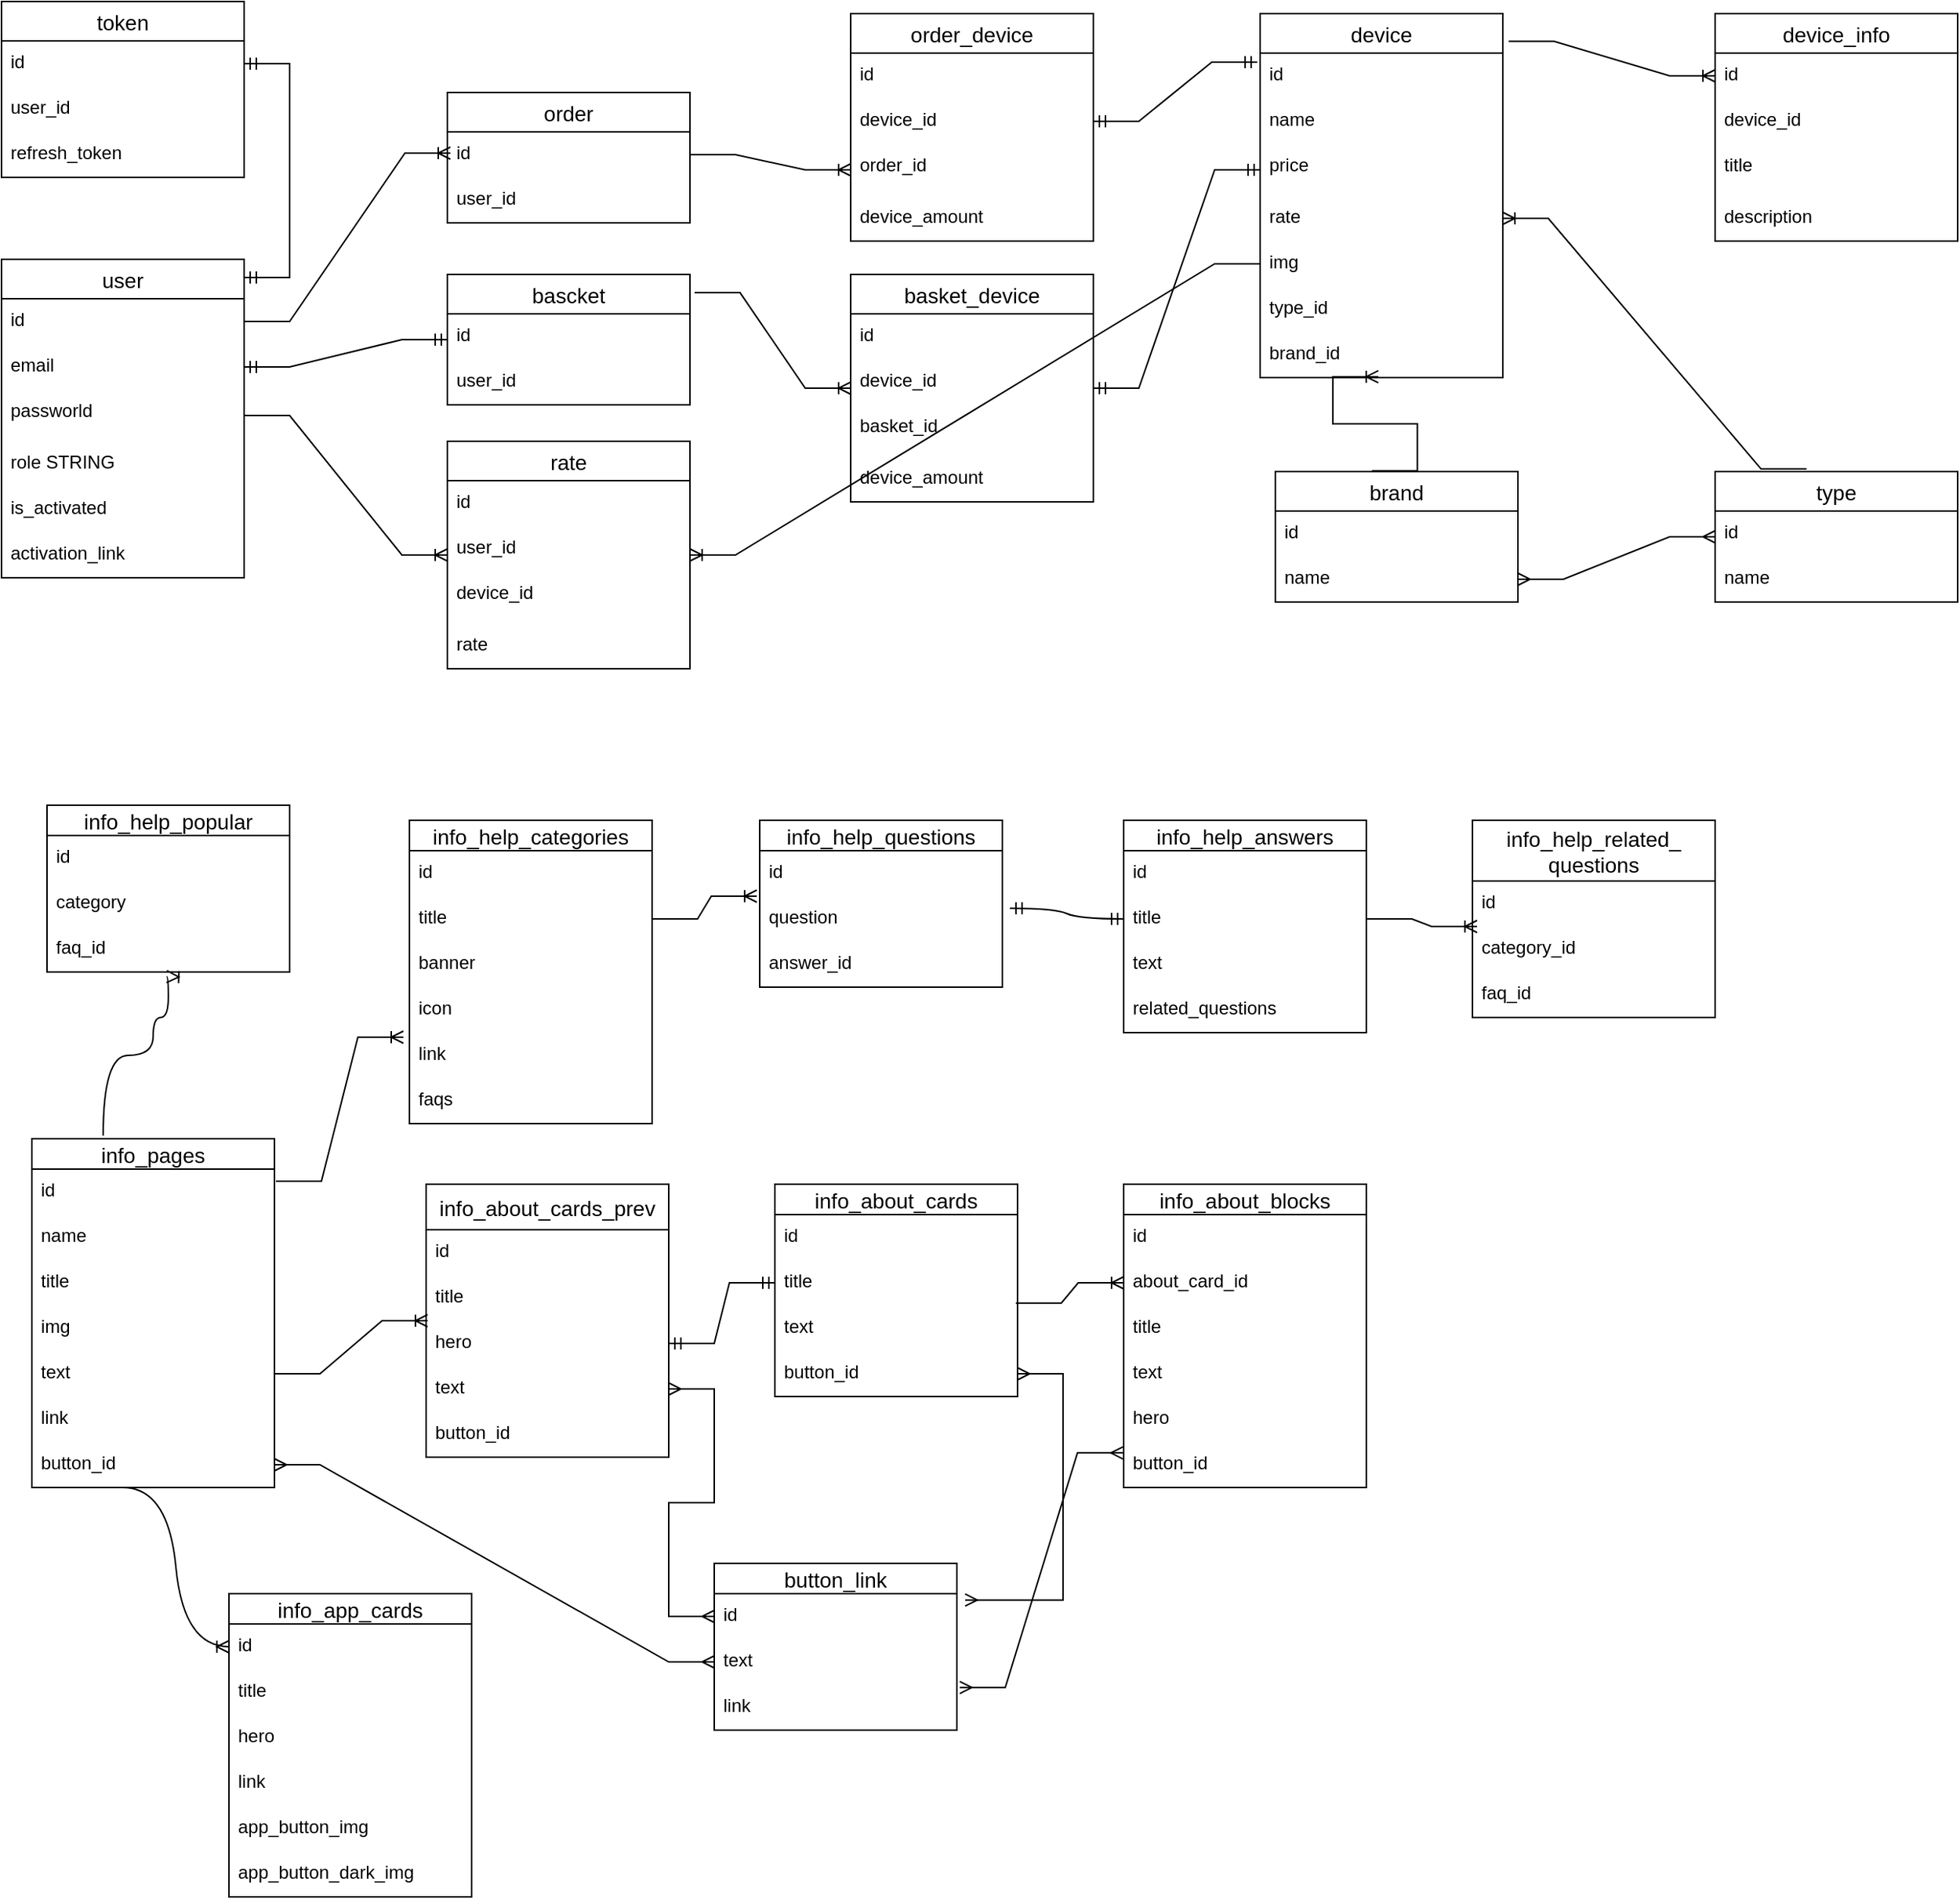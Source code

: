 <mxfile version="20.2.6" type="device"><diagram id="hZeRhW0D8goVzrU_EnbR" name="Page-1"><mxGraphModel dx="1304" dy="544" grid="1" gridSize="10" guides="1" tooltips="1" connect="1" arrows="1" fold="1" page="1" pageScale="1" pageWidth="827" pageHeight="1169" math="0" shadow="0"><root><mxCell id="0"/><mxCell id="1" parent="0"/><mxCell id="SUFD0tpNF5tw418baIag-1" value="user" style="swimlane;fontStyle=0;childLayout=stackLayout;horizontal=1;startSize=26;horizontalStack=0;resizeParent=1;resizeParentMax=0;resizeLast=0;collapsible=1;marginBottom=0;align=center;fontSize=14;" parent="1" vertex="1"><mxGeometry x="40" y="190" width="160" height="210" as="geometry"/></mxCell><mxCell id="SUFD0tpNF5tw418baIag-2" value="id" style="text;strokeColor=none;fillColor=none;spacingLeft=4;spacingRight=4;overflow=hidden;rotatable=0;points=[[0,0.5],[1,0.5]];portConstraint=eastwest;fontSize=12;" parent="SUFD0tpNF5tw418baIag-1" vertex="1"><mxGeometry y="26" width="160" height="30" as="geometry"/></mxCell><mxCell id="SUFD0tpNF5tw418baIag-3" value="email" style="text;strokeColor=none;fillColor=none;spacingLeft=4;spacingRight=4;overflow=hidden;rotatable=0;points=[[0,0.5],[1,0.5]];portConstraint=eastwest;fontSize=12;" parent="SUFD0tpNF5tw418baIag-1" vertex="1"><mxGeometry y="56" width="160" height="30" as="geometry"/></mxCell><mxCell id="SUFD0tpNF5tw418baIag-5" value="passworld" style="text;strokeColor=none;fillColor=none;spacingLeft=4;spacingRight=4;overflow=hidden;rotatable=0;points=[[0,0.5],[1,0.5]];portConstraint=eastwest;fontSize=12;" parent="SUFD0tpNF5tw418baIag-1" vertex="1"><mxGeometry y="86" width="160" height="34" as="geometry"/></mxCell><mxCell id="SUFD0tpNF5tw418baIag-4" value="role STRING" style="text;strokeColor=none;fillColor=none;spacingLeft=4;spacingRight=4;overflow=hidden;rotatable=0;points=[[0,0.5],[1,0.5]];portConstraint=eastwest;fontSize=12;" parent="SUFD0tpNF5tw418baIag-1" vertex="1"><mxGeometry y="120" width="160" height="30" as="geometry"/></mxCell><mxCell id="RuoxXZoAFx81i13F3scx-2" value="is_activated" style="text;strokeColor=none;fillColor=none;spacingLeft=4;spacingRight=4;overflow=hidden;rotatable=0;points=[[0,0.5],[1,0.5]];portConstraint=eastwest;fontSize=12;" parent="SUFD0tpNF5tw418baIag-1" vertex="1"><mxGeometry y="150" width="160" height="30" as="geometry"/></mxCell><mxCell id="RuoxXZoAFx81i13F3scx-3" value="activation_link" style="text;strokeColor=none;fillColor=none;spacingLeft=4;spacingRight=4;overflow=hidden;rotatable=0;points=[[0,0.5],[1,0.5]];portConstraint=eastwest;fontSize=12;" parent="SUFD0tpNF5tw418baIag-1" vertex="1"><mxGeometry y="180" width="160" height="30" as="geometry"/></mxCell><mxCell id="SUFD0tpNF5tw418baIag-6" value="bascket" style="swimlane;fontStyle=0;childLayout=stackLayout;horizontal=1;startSize=26;horizontalStack=0;resizeParent=1;resizeParentMax=0;resizeLast=0;collapsible=1;marginBottom=0;align=center;fontSize=14;" parent="1" vertex="1"><mxGeometry x="334" y="200" width="160" height="86" as="geometry"/></mxCell><mxCell id="SUFD0tpNF5tw418baIag-7" value="id" style="text;strokeColor=none;fillColor=none;spacingLeft=4;spacingRight=4;overflow=hidden;rotatable=0;points=[[0,0.5],[1,0.5]];portConstraint=eastwest;fontSize=12;" parent="SUFD0tpNF5tw418baIag-6" vertex="1"><mxGeometry y="26" width="160" height="30" as="geometry"/></mxCell><mxCell id="SUFD0tpNF5tw418baIag-8" value="user_id" style="text;strokeColor=none;fillColor=none;spacingLeft=4;spacingRight=4;overflow=hidden;rotatable=0;points=[[0,0.5],[1,0.5]];portConstraint=eastwest;fontSize=12;" parent="SUFD0tpNF5tw418baIag-6" vertex="1"><mxGeometry y="56" width="160" height="30" as="geometry"/></mxCell><mxCell id="SUFD0tpNF5tw418baIag-11" value="" style="edgeStyle=entityRelationEdgeStyle;fontSize=12;html=1;endArrow=ERmandOne;startArrow=ERmandOne;rounded=0;exitX=1;exitY=0.5;exitDx=0;exitDy=0;" parent="1" source="SUFD0tpNF5tw418baIag-3" target="SUFD0tpNF5tw418baIag-6" edge="1"><mxGeometry width="100" height="100" relative="1" as="geometry"><mxPoint x="314" y="370" as="sourcePoint"/><mxPoint x="414" y="270" as="targetPoint"/></mxGeometry></mxCell><mxCell id="SUFD0tpNF5tw418baIag-14" value="device" style="swimlane;fontStyle=0;childLayout=stackLayout;horizontal=1;startSize=26;horizontalStack=0;resizeParent=1;resizeParentMax=0;resizeLast=0;collapsible=1;marginBottom=0;align=center;fontSize=14;" parent="1" vertex="1"><mxGeometry x="870" y="28" width="160" height="240" as="geometry"/></mxCell><mxCell id="SUFD0tpNF5tw418baIag-15" value="id" style="text;strokeColor=none;fillColor=none;spacingLeft=4;spacingRight=4;overflow=hidden;rotatable=0;points=[[0,0.5],[1,0.5]];portConstraint=eastwest;fontSize=12;" parent="SUFD0tpNF5tw418baIag-14" vertex="1"><mxGeometry y="26" width="160" height="30" as="geometry"/></mxCell><mxCell id="SUFD0tpNF5tw418baIag-16" value="name" style="text;strokeColor=none;fillColor=none;spacingLeft=4;spacingRight=4;overflow=hidden;rotatable=0;points=[[0,0.5],[1,0.5]];portConstraint=eastwest;fontSize=12;" parent="SUFD0tpNF5tw418baIag-14" vertex="1"><mxGeometry y="56" width="160" height="30" as="geometry"/></mxCell><mxCell id="SUFD0tpNF5tw418baIag-17" value="price" style="text;strokeColor=none;fillColor=none;spacingLeft=4;spacingRight=4;overflow=hidden;rotatable=0;points=[[0,0.5],[1,0.5]];portConstraint=eastwest;fontSize=12;" parent="SUFD0tpNF5tw418baIag-14" vertex="1"><mxGeometry y="86" width="160" height="34" as="geometry"/></mxCell><mxCell id="SUFD0tpNF5tw418baIag-21" value="rate" style="text;strokeColor=none;fillColor=none;spacingLeft=4;spacingRight=4;overflow=hidden;rotatable=0;points=[[0,0.5],[1,0.5]];portConstraint=eastwest;fontSize=12;" parent="SUFD0tpNF5tw418baIag-14" vertex="1"><mxGeometry y="120" width="160" height="30" as="geometry"/></mxCell><mxCell id="SUFD0tpNF5tw418baIag-23" value="img" style="text;strokeColor=none;fillColor=none;spacingLeft=4;spacingRight=4;overflow=hidden;rotatable=0;points=[[0,0.5],[1,0.5]];portConstraint=eastwest;fontSize=12;" parent="SUFD0tpNF5tw418baIag-14" vertex="1"><mxGeometry y="150" width="160" height="30" as="geometry"/></mxCell><mxCell id="SUFD0tpNF5tw418baIag-24" value="type_id" style="text;strokeColor=none;fillColor=none;spacingLeft=4;spacingRight=4;overflow=hidden;rotatable=0;points=[[0,0.5],[1,0.5]];portConstraint=eastwest;fontSize=12;" parent="SUFD0tpNF5tw418baIag-14" vertex="1"><mxGeometry y="180" width="160" height="30" as="geometry"/></mxCell><mxCell id="SUFD0tpNF5tw418baIag-22" value="brand_id" style="text;strokeColor=none;fillColor=none;spacingLeft=4;spacingRight=4;overflow=hidden;rotatable=0;points=[[0,0.5],[1,0.5]];portConstraint=eastwest;fontSize=12;" parent="SUFD0tpNF5tw418baIag-14" vertex="1"><mxGeometry y="210" width="160" height="30" as="geometry"/></mxCell><mxCell id="SUFD0tpNF5tw418baIag-25" value="type" style="swimlane;fontStyle=0;childLayout=stackLayout;horizontal=1;startSize=26;horizontalStack=0;resizeParent=1;resizeParentMax=0;resizeLast=0;collapsible=1;marginBottom=0;align=center;fontSize=14;" parent="1" vertex="1"><mxGeometry x="1170" y="330" width="160" height="86" as="geometry"/></mxCell><mxCell id="SUFD0tpNF5tw418baIag-26" value="id" style="text;strokeColor=none;fillColor=none;spacingLeft=4;spacingRight=4;overflow=hidden;rotatable=0;points=[[0,0.5],[1,0.5]];portConstraint=eastwest;fontSize=12;" parent="SUFD0tpNF5tw418baIag-25" vertex="1"><mxGeometry y="26" width="160" height="30" as="geometry"/></mxCell><mxCell id="SUFD0tpNF5tw418baIag-27" value="name" style="text;strokeColor=none;fillColor=none;spacingLeft=4;spacingRight=4;overflow=hidden;rotatable=0;points=[[0,0.5],[1,0.5]];portConstraint=eastwest;fontSize=12;" parent="SUFD0tpNF5tw418baIag-25" vertex="1"><mxGeometry y="56" width="160" height="30" as="geometry"/></mxCell><mxCell id="SUFD0tpNF5tw418baIag-30" value="brand" style="swimlane;fontStyle=0;childLayout=stackLayout;horizontal=1;startSize=26;horizontalStack=0;resizeParent=1;resizeParentMax=0;resizeLast=0;collapsible=1;marginBottom=0;align=center;fontSize=14;" parent="1" vertex="1"><mxGeometry x="880" y="330" width="160" height="86" as="geometry"/></mxCell><mxCell id="SUFD0tpNF5tw418baIag-31" value="id" style="text;strokeColor=none;fillColor=none;spacingLeft=4;spacingRight=4;overflow=hidden;rotatable=0;points=[[0,0.5],[1,0.5]];portConstraint=eastwest;fontSize=12;" parent="SUFD0tpNF5tw418baIag-30" vertex="1"><mxGeometry y="26" width="160" height="30" as="geometry"/></mxCell><mxCell id="SUFD0tpNF5tw418baIag-32" value="name" style="text;strokeColor=none;fillColor=none;spacingLeft=4;spacingRight=4;overflow=hidden;rotatable=0;points=[[0,0.5],[1,0.5]];portConstraint=eastwest;fontSize=12;" parent="SUFD0tpNF5tw418baIag-30" vertex="1"><mxGeometry y="56" width="160" height="30" as="geometry"/></mxCell><mxCell id="SUFD0tpNF5tw418baIag-35" value="" style="edgeStyle=entityRelationEdgeStyle;fontSize=12;html=1;endArrow=ERoneToMany;rounded=0;exitX=0.377;exitY=-0.02;exitDx=0;exitDy=0;exitPerimeter=0;entryX=1;entryY=0.5;entryDx=0;entryDy=0;" parent="1" source="SUFD0tpNF5tw418baIag-25" target="SUFD0tpNF5tw418baIag-21" edge="1"><mxGeometry width="100" height="100" relative="1" as="geometry"><mxPoint x="210" y="460" as="sourcePoint"/><mxPoint x="1130" y="410" as="targetPoint"/></mxGeometry></mxCell><mxCell id="SUFD0tpNF5tw418baIag-36" value="" style="edgeStyle=entityRelationEdgeStyle;fontSize=12;html=1;endArrow=ERoneToMany;rounded=0;entryX=0.487;entryY=0.983;entryDx=0;entryDy=0;entryPerimeter=0;exitX=0.398;exitY=-0.006;exitDx=0;exitDy=0;exitPerimeter=0;" parent="1" source="SUFD0tpNF5tw418baIag-30" target="SUFD0tpNF5tw418baIag-22" edge="1"><mxGeometry width="100" height="100" relative="1" as="geometry"><mxPoint x="810" y="510" as="sourcePoint"/><mxPoint x="760" y="580" as="targetPoint"/></mxGeometry></mxCell><mxCell id="SUFD0tpNF5tw418baIag-37" value="" style="edgeStyle=entityRelationEdgeStyle;fontSize=12;html=1;endArrow=ERmany;startArrow=ERmany;rounded=0;exitX=1;exitY=0.5;exitDx=0;exitDy=0;" parent="1" source="SUFD0tpNF5tw418baIag-32" target="SUFD0tpNF5tw418baIag-25" edge="1"><mxGeometry width="100" height="100" relative="1" as="geometry"><mxPoint x="400" y="580" as="sourcePoint"/><mxPoint x="450" y="530" as="targetPoint"/></mxGeometry></mxCell><mxCell id="SUFD0tpNF5tw418baIag-38" value="device_info" style="swimlane;fontStyle=0;childLayout=stackLayout;horizontal=1;startSize=26;horizontalStack=0;resizeParent=1;resizeParentMax=0;resizeLast=0;collapsible=1;marginBottom=0;align=center;fontSize=14;" parent="1" vertex="1"><mxGeometry x="1170" y="28" width="160" height="150" as="geometry"/></mxCell><mxCell id="SUFD0tpNF5tw418baIag-39" value="id" style="text;strokeColor=none;fillColor=none;spacingLeft=4;spacingRight=4;overflow=hidden;rotatable=0;points=[[0,0.5],[1,0.5]];portConstraint=eastwest;fontSize=12;" parent="SUFD0tpNF5tw418baIag-38" vertex="1"><mxGeometry y="26" width="160" height="30" as="geometry"/></mxCell><mxCell id="SUFD0tpNF5tw418baIag-40" value="device_id" style="text;strokeColor=none;fillColor=none;spacingLeft=4;spacingRight=4;overflow=hidden;rotatable=0;points=[[0,0.5],[1,0.5]];portConstraint=eastwest;fontSize=12;" parent="SUFD0tpNF5tw418baIag-38" vertex="1"><mxGeometry y="56" width="160" height="30" as="geometry"/></mxCell><mxCell id="SUFD0tpNF5tw418baIag-41" value="title" style="text;strokeColor=none;fillColor=none;spacingLeft=4;spacingRight=4;overflow=hidden;rotatable=0;points=[[0,0.5],[1,0.5]];portConstraint=eastwest;fontSize=12;" parent="SUFD0tpNF5tw418baIag-38" vertex="1"><mxGeometry y="86" width="160" height="34" as="geometry"/></mxCell><mxCell id="SUFD0tpNF5tw418baIag-42" value="description" style="text;strokeColor=none;fillColor=none;spacingLeft=4;spacingRight=4;overflow=hidden;rotatable=0;points=[[0,0.5],[1,0.5]];portConstraint=eastwest;fontSize=12;" parent="SUFD0tpNF5tw418baIag-38" vertex="1"><mxGeometry y="120" width="160" height="30" as="geometry"/></mxCell><mxCell id="SUFD0tpNF5tw418baIag-43" value="" style="edgeStyle=entityRelationEdgeStyle;fontSize=12;html=1;endArrow=ERoneToMany;rounded=0;exitX=1.024;exitY=0.076;exitDx=0;exitDy=0;exitPerimeter=0;" parent="1" source="SUFD0tpNF5tw418baIag-14" target="SUFD0tpNF5tw418baIag-39" edge="1"><mxGeometry width="100" height="100" relative="1" as="geometry"><mxPoint x="360" y="690" as="sourcePoint"/><mxPoint x="1060" y="220" as="targetPoint"/></mxGeometry></mxCell><mxCell id="SUFD0tpNF5tw418baIag-44" value="basket_device" style="swimlane;fontStyle=0;childLayout=stackLayout;horizontal=1;startSize=26;horizontalStack=0;resizeParent=1;resizeParentMax=0;resizeLast=0;collapsible=1;marginBottom=0;align=center;fontSize=14;" parent="1" vertex="1"><mxGeometry x="600" y="200" width="160" height="150" as="geometry"/></mxCell><mxCell id="SUFD0tpNF5tw418baIag-45" value="id" style="text;strokeColor=none;fillColor=none;spacingLeft=4;spacingRight=4;overflow=hidden;rotatable=0;points=[[0,0.5],[1,0.5]];portConstraint=eastwest;fontSize=12;" parent="SUFD0tpNF5tw418baIag-44" vertex="1"><mxGeometry y="26" width="160" height="30" as="geometry"/></mxCell><mxCell id="SUFD0tpNF5tw418baIag-46" value="device_id" style="text;strokeColor=none;fillColor=none;spacingLeft=4;spacingRight=4;overflow=hidden;rotatable=0;points=[[0,0.5],[1,0.5]];portConstraint=eastwest;fontSize=12;" parent="SUFD0tpNF5tw418baIag-44" vertex="1"><mxGeometry y="56" width="160" height="30" as="geometry"/></mxCell><mxCell id="SUFD0tpNF5tw418baIag-48" value="basket_id" style="text;strokeColor=none;fillColor=none;spacingLeft=4;spacingRight=4;overflow=hidden;rotatable=0;points=[[0,0.5],[1,0.5]];portConstraint=eastwest;fontSize=12;" parent="SUFD0tpNF5tw418baIag-44" vertex="1"><mxGeometry y="86" width="160" height="34" as="geometry"/></mxCell><mxCell id="YWA_Ww9ENnkFtok94tXo-1" value="device_amount" style="text;strokeColor=none;fillColor=none;spacingLeft=4;spacingRight=4;overflow=hidden;rotatable=0;points=[[0,0.5],[1,0.5]];portConstraint=eastwest;fontSize=12;" parent="SUFD0tpNF5tw418baIag-44" vertex="1"><mxGeometry y="120" width="160" height="30" as="geometry"/></mxCell><mxCell id="SUFD0tpNF5tw418baIag-49" value="" style="edgeStyle=entityRelationEdgeStyle;fontSize=12;html=1;endArrow=ERoneToMany;rounded=0;exitX=1.019;exitY=0.14;exitDx=0;exitDy=0;exitPerimeter=0;" parent="1" source="SUFD0tpNF5tw418baIag-6" target="SUFD0tpNF5tw418baIag-44" edge="1"><mxGeometry width="100" height="100" relative="1" as="geometry"><mxPoint x="360" y="390" as="sourcePoint"/><mxPoint x="460" y="290" as="targetPoint"/></mxGeometry></mxCell><mxCell id="SUFD0tpNF5tw418baIag-50" value="" style="edgeStyle=entityRelationEdgeStyle;fontSize=12;html=1;endArrow=ERmandOne;startArrow=ERmandOne;rounded=0;exitX=0;exitY=0.5;exitDx=0;exitDy=0;" parent="1" source="SUFD0tpNF5tw418baIag-17" target="SUFD0tpNF5tw418baIag-44" edge="1"><mxGeometry width="100" height="100" relative="1" as="geometry"><mxPoint x="380" y="390" as="sourcePoint"/><mxPoint x="480" y="290" as="targetPoint"/></mxGeometry></mxCell><mxCell id="SUFD0tpNF5tw418baIag-52" value="rate" style="swimlane;fontStyle=0;childLayout=stackLayout;horizontal=1;startSize=26;horizontalStack=0;resizeParent=1;resizeParentMax=0;resizeLast=0;collapsible=1;marginBottom=0;align=center;fontSize=14;" parent="1" vertex="1"><mxGeometry x="334" y="310" width="160" height="150" as="geometry"/></mxCell><mxCell id="SUFD0tpNF5tw418baIag-53" value="id" style="text;strokeColor=none;fillColor=none;spacingLeft=4;spacingRight=4;overflow=hidden;rotatable=0;points=[[0,0.5],[1,0.5]];portConstraint=eastwest;fontSize=12;" parent="SUFD0tpNF5tw418baIag-52" vertex="1"><mxGeometry y="26" width="160" height="30" as="geometry"/></mxCell><mxCell id="SUFD0tpNF5tw418baIag-54" value="user_id" style="text;strokeColor=none;fillColor=none;spacingLeft=4;spacingRight=4;overflow=hidden;rotatable=0;points=[[0,0.5],[1,0.5]];portConstraint=eastwest;fontSize=12;" parent="SUFD0tpNF5tw418baIag-52" vertex="1"><mxGeometry y="56" width="160" height="30" as="geometry"/></mxCell><mxCell id="SUFD0tpNF5tw418baIag-55" value="device_id" style="text;strokeColor=none;fillColor=none;spacingLeft=4;spacingRight=4;overflow=hidden;rotatable=0;points=[[0,0.5],[1,0.5]];portConstraint=eastwest;fontSize=12;" parent="SUFD0tpNF5tw418baIag-52" vertex="1"><mxGeometry y="86" width="160" height="34" as="geometry"/></mxCell><mxCell id="SUFD0tpNF5tw418baIag-56" value="rate" style="text;strokeColor=none;fillColor=none;spacingLeft=4;spacingRight=4;overflow=hidden;rotatable=0;points=[[0,0.5],[1,0.5]];portConstraint=eastwest;fontSize=12;" parent="SUFD0tpNF5tw418baIag-52" vertex="1"><mxGeometry y="120" width="160" height="30" as="geometry"/></mxCell><mxCell id="SUFD0tpNF5tw418baIag-57" value="" style="edgeStyle=entityRelationEdgeStyle;fontSize=12;html=1;endArrow=ERoneToMany;rounded=0;" parent="1" source="SUFD0tpNF5tw418baIag-5" target="SUFD0tpNF5tw418baIag-52" edge="1"><mxGeometry width="100" height="100" relative="1" as="geometry"><mxPoint x="330" y="460" as="sourcePoint"/><mxPoint x="490" y="420" as="targetPoint"/></mxGeometry></mxCell><mxCell id="SUFD0tpNF5tw418baIag-58" value="" style="edgeStyle=entityRelationEdgeStyle;fontSize=12;html=1;endArrow=ERoneToMany;rounded=0;exitX=0;exitY=0.5;exitDx=0;exitDy=0;" parent="1" source="SUFD0tpNF5tw418baIag-23" target="SUFD0tpNF5tw418baIag-52" edge="1"><mxGeometry width="100" height="100" relative="1" as="geometry"><mxPoint x="510" y="310" as="sourcePoint"/><mxPoint x="430" y="360" as="targetPoint"/></mxGeometry></mxCell><mxCell id="IkXxFlftjOC6oyxYw-Yh-1" value="order" style="swimlane;fontStyle=0;childLayout=stackLayout;horizontal=1;startSize=26;horizontalStack=0;resizeParent=1;resizeParentMax=0;resizeLast=0;collapsible=1;marginBottom=0;align=center;fontSize=14;" parent="1" vertex="1"><mxGeometry x="334" y="80" width="160" height="86" as="geometry"/></mxCell><mxCell id="IkXxFlftjOC6oyxYw-Yh-2" value="id" style="text;strokeColor=none;fillColor=none;spacingLeft=4;spacingRight=4;overflow=hidden;rotatable=0;points=[[0,0.5],[1,0.5]];portConstraint=eastwest;fontSize=12;" parent="IkXxFlftjOC6oyxYw-Yh-1" vertex="1"><mxGeometry y="26" width="160" height="30" as="geometry"/></mxCell><mxCell id="IkXxFlftjOC6oyxYw-Yh-3" value="user_id" style="text;strokeColor=none;fillColor=none;spacingLeft=4;spacingRight=4;overflow=hidden;rotatable=0;points=[[0,0.5],[1,0.5]];portConstraint=eastwest;fontSize=12;" parent="IkXxFlftjOC6oyxYw-Yh-1" vertex="1"><mxGeometry y="56" width="160" height="30" as="geometry"/></mxCell><mxCell id="IkXxFlftjOC6oyxYw-Yh-4" value="order_device" style="swimlane;fontStyle=0;childLayout=stackLayout;horizontal=1;startSize=26;horizontalStack=0;resizeParent=1;resizeParentMax=0;resizeLast=0;collapsible=1;marginBottom=0;align=center;fontSize=14;" parent="1" vertex="1"><mxGeometry x="600" y="28" width="160" height="150" as="geometry"/></mxCell><mxCell id="IkXxFlftjOC6oyxYw-Yh-5" value="id" style="text;strokeColor=none;fillColor=none;spacingLeft=4;spacingRight=4;overflow=hidden;rotatable=0;points=[[0,0.5],[1,0.5]];portConstraint=eastwest;fontSize=12;" parent="IkXxFlftjOC6oyxYw-Yh-4" vertex="1"><mxGeometry y="26" width="160" height="30" as="geometry"/></mxCell><mxCell id="IkXxFlftjOC6oyxYw-Yh-6" value="device_id" style="text;strokeColor=none;fillColor=none;spacingLeft=4;spacingRight=4;overflow=hidden;rotatable=0;points=[[0,0.5],[1,0.5]];portConstraint=eastwest;fontSize=12;" parent="IkXxFlftjOC6oyxYw-Yh-4" vertex="1"><mxGeometry y="56" width="160" height="30" as="geometry"/></mxCell><mxCell id="IkXxFlftjOC6oyxYw-Yh-7" value="order_id" style="text;strokeColor=none;fillColor=none;spacingLeft=4;spacingRight=4;overflow=hidden;rotatable=0;points=[[0,0.5],[1,0.5]];portConstraint=eastwest;fontSize=12;" parent="IkXxFlftjOC6oyxYw-Yh-4" vertex="1"><mxGeometry y="86" width="160" height="34" as="geometry"/></mxCell><mxCell id="IkXxFlftjOC6oyxYw-Yh-8" value="device_amount" style="text;strokeColor=none;fillColor=none;spacingLeft=4;spacingRight=4;overflow=hidden;rotatable=0;points=[[0,0.5],[1,0.5]];portConstraint=eastwest;fontSize=12;" parent="IkXxFlftjOC6oyxYw-Yh-4" vertex="1"><mxGeometry y="120" width="160" height="30" as="geometry"/></mxCell><mxCell id="IkXxFlftjOC6oyxYw-Yh-10" value="" style="edgeStyle=entityRelationEdgeStyle;fontSize=12;html=1;endArrow=ERoneToMany;rounded=0;entryX=0;entryY=0.5;entryDx=0;entryDy=0;exitX=1;exitY=0.5;exitDx=0;exitDy=0;" parent="1" source="IkXxFlftjOC6oyxYw-Yh-2" target="IkXxFlftjOC6oyxYw-Yh-7" edge="1"><mxGeometry width="100" height="100" relative="1" as="geometry"><mxPoint x="494" y="70" as="sourcePoint"/><mxPoint x="596.96" y="134.48" as="targetPoint"/></mxGeometry></mxCell><mxCell id="IkXxFlftjOC6oyxYw-Yh-11" value="" style="edgeStyle=entityRelationEdgeStyle;fontSize=12;html=1;endArrow=ERmandOne;startArrow=ERmandOne;rounded=0;entryX=1;entryY=0.5;entryDx=0;entryDy=0;exitX=-0.012;exitY=0.2;exitDx=0;exitDy=0;exitPerimeter=0;" parent="1" source="SUFD0tpNF5tw418baIag-15" target="IkXxFlftjOC6oyxYw-Yh-6" edge="1"><mxGeometry width="100" height="100" relative="1" as="geometry"><mxPoint x="910" y="130" as="sourcePoint"/><mxPoint x="800" y="95.08" as="targetPoint"/></mxGeometry></mxCell><mxCell id="IkXxFlftjOC6oyxYw-Yh-14" value="" style="edgeStyle=entityRelationEdgeStyle;fontSize=12;html=1;endArrow=ERoneToMany;rounded=0;entryX=0;entryY=0.5;entryDx=0;entryDy=0;exitX=1;exitY=0.5;exitDx=0;exitDy=0;" parent="1" source="SUFD0tpNF5tw418baIag-2" edge="1"><mxGeometry width="100" height="100" relative="1" as="geometry"><mxPoint x="220" y="148" as="sourcePoint"/><mxPoint x="336" y="120" as="targetPoint"/></mxGeometry></mxCell><mxCell id="RuoxXZoAFx81i13F3scx-4" value="token" style="swimlane;fontStyle=0;childLayout=stackLayout;horizontal=1;startSize=26;horizontalStack=0;resizeParent=1;resizeParentMax=0;resizeLast=0;collapsible=1;marginBottom=0;align=center;fontSize=14;" parent="1" vertex="1"><mxGeometry x="40" y="20" width="160" height="116" as="geometry"/></mxCell><mxCell id="RuoxXZoAFx81i13F3scx-15" value="id" style="text;strokeColor=none;fillColor=none;spacingLeft=4;spacingRight=4;overflow=hidden;rotatable=0;points=[[0,0.5],[1,0.5]];portConstraint=eastwest;fontSize=12;" parent="RuoxXZoAFx81i13F3scx-4" vertex="1"><mxGeometry y="26" width="160" height="30" as="geometry"/></mxCell><mxCell id="RuoxXZoAFx81i13F3scx-10" value="user_id" style="text;strokeColor=none;fillColor=none;spacingLeft=4;spacingRight=4;overflow=hidden;rotatable=0;points=[[0,0.5],[1,0.5]];portConstraint=eastwest;fontSize=12;" parent="RuoxXZoAFx81i13F3scx-4" vertex="1"><mxGeometry y="56" width="160" height="30" as="geometry"/></mxCell><mxCell id="RuoxXZoAFx81i13F3scx-6" value="refresh_token" style="text;strokeColor=none;fillColor=none;spacingLeft=4;spacingRight=4;overflow=hidden;rotatable=0;points=[[0,0.5],[1,0.5]];portConstraint=eastwest;fontSize=12;" parent="RuoxXZoAFx81i13F3scx-4" vertex="1"><mxGeometry y="86" width="160" height="30" as="geometry"/></mxCell><mxCell id="RuoxXZoAFx81i13F3scx-13" value="" style="edgeStyle=entityRelationEdgeStyle;fontSize=12;html=1;endArrow=ERmandOne;startArrow=ERmandOne;rounded=0;entryX=1;entryY=0.057;entryDx=0;entryDy=0;entryPerimeter=0;" parent="1" source="RuoxXZoAFx81i13F3scx-15" target="SUFD0tpNF5tw418baIag-1" edge="1"><mxGeometry width="100" height="100" relative="1" as="geometry"><mxPoint x="210" y="40" as="sourcePoint"/><mxPoint y="80" as="targetPoint"/></mxGeometry></mxCell><mxCell id="v_IM4eJg1uwsnEVhw5GO-1" value="info_pages" style="swimlane;fontStyle=0;childLayout=stackLayout;horizontal=1;startSize=20;horizontalStack=0;resizeParent=1;resizeParentMax=0;resizeLast=0;collapsible=1;marginBottom=0;align=center;fontSize=14;" parent="1" vertex="1"><mxGeometry x="60" y="770" width="160" height="230" as="geometry"><mxRectangle x="80" y="550" width="80" height="30" as="alternateBounds"/></mxGeometry></mxCell><mxCell id="v_IM4eJg1uwsnEVhw5GO-2" value="id" style="text;strokeColor=none;fillColor=none;spacingLeft=4;spacingRight=4;overflow=hidden;rotatable=0;points=[[0,0.5],[1,0.5]];portConstraint=eastwest;fontSize=12;" parent="v_IM4eJg1uwsnEVhw5GO-1" vertex="1"><mxGeometry y="20" width="160" height="30" as="geometry"/></mxCell><mxCell id="v_IM4eJg1uwsnEVhw5GO-3" value="name" style="text;strokeColor=none;fillColor=none;spacingLeft=4;spacingRight=4;overflow=hidden;rotatable=0;points=[[0,0.5],[1,0.5]];portConstraint=eastwest;fontSize=12;" parent="v_IM4eJg1uwsnEVhw5GO-1" vertex="1"><mxGeometry y="50" width="160" height="30" as="geometry"/></mxCell><mxCell id="rdArdedHqNd1tPleShdm-20" value="title" style="text;strokeColor=none;fillColor=none;spacingLeft=4;spacingRight=4;overflow=hidden;rotatable=0;points=[[0,0.5],[1,0.5]];portConstraint=eastwest;fontSize=12;" vertex="1" parent="v_IM4eJg1uwsnEVhw5GO-1"><mxGeometry y="80" width="160" height="30" as="geometry"/></mxCell><mxCell id="rdArdedHqNd1tPleShdm-24" value="img" style="text;strokeColor=none;fillColor=none;spacingLeft=4;spacingRight=4;overflow=hidden;rotatable=0;points=[[0,0.5],[1,0.5]];portConstraint=eastwest;fontSize=12;" vertex="1" parent="v_IM4eJg1uwsnEVhw5GO-1"><mxGeometry y="110" width="160" height="30" as="geometry"/></mxCell><mxCell id="rdArdedHqNd1tPleShdm-21" value="text" style="text;strokeColor=none;fillColor=none;spacingLeft=4;spacingRight=4;overflow=hidden;rotatable=0;points=[[0,0.5],[1,0.5]];portConstraint=eastwest;fontSize=12;" vertex="1" parent="v_IM4eJg1uwsnEVhw5GO-1"><mxGeometry y="140" width="160" height="30" as="geometry"/></mxCell><mxCell id="rdArdedHqNd1tPleShdm-22" value="link" style="text;strokeColor=none;fillColor=none;spacingLeft=4;spacingRight=4;overflow=hidden;rotatable=0;points=[[0,0.5],[1,0.5]];portConstraint=eastwest;fontSize=12;" vertex="1" parent="v_IM4eJg1uwsnEVhw5GO-1"><mxGeometry y="170" width="160" height="30" as="geometry"/></mxCell><mxCell id="rdArdedHqNd1tPleShdm-23" value="button_id" style="text;strokeColor=none;fillColor=none;spacingLeft=4;spacingRight=4;overflow=hidden;rotatable=0;points=[[0,0.5],[1,0.5]];portConstraint=eastwest;fontSize=12;" vertex="1" parent="v_IM4eJg1uwsnEVhw5GO-1"><mxGeometry y="200" width="160" height="30" as="geometry"/></mxCell><mxCell id="v_IM4eJg1uwsnEVhw5GO-5" value="button_link" style="swimlane;fontStyle=0;childLayout=stackLayout;horizontal=1;startSize=20;horizontalStack=0;resizeParent=1;resizeParentMax=0;resizeLast=0;collapsible=1;marginBottom=0;align=center;fontSize=14;" parent="1" vertex="1"><mxGeometry x="510" y="1050" width="160" height="110" as="geometry"><mxRectangle x="80" y="550" width="80" height="30" as="alternateBounds"/></mxGeometry></mxCell><mxCell id="v_IM4eJg1uwsnEVhw5GO-6" value="id" style="text;strokeColor=none;fillColor=none;spacingLeft=4;spacingRight=4;overflow=hidden;rotatable=0;points=[[0,0.5],[1,0.5]];portConstraint=eastwest;fontSize=12;" parent="v_IM4eJg1uwsnEVhw5GO-5" vertex="1"><mxGeometry y="20" width="160" height="30" as="geometry"/></mxCell><mxCell id="v_IM4eJg1uwsnEVhw5GO-7" value="text" style="text;strokeColor=none;fillColor=none;spacingLeft=4;spacingRight=4;overflow=hidden;rotatable=0;points=[[0,0.5],[1,0.5]];portConstraint=eastwest;fontSize=12;" parent="v_IM4eJg1uwsnEVhw5GO-5" vertex="1"><mxGeometry y="50" width="160" height="30" as="geometry"/></mxCell><mxCell id="v_IM4eJg1uwsnEVhw5GO-8" value="link" style="text;strokeColor=none;fillColor=none;spacingLeft=4;spacingRight=4;overflow=hidden;rotatable=0;points=[[0,0.5],[1,0.5]];portConstraint=eastwest;fontSize=12;" parent="v_IM4eJg1uwsnEVhw5GO-5" vertex="1"><mxGeometry y="80" width="160" height="30" as="geometry"/></mxCell><mxCell id="rdArdedHqNd1tPleShdm-1" value="info_help_categories" style="swimlane;fontStyle=0;childLayout=stackLayout;horizontal=1;startSize=20;horizontalStack=0;resizeParent=1;resizeParentMax=0;resizeLast=0;collapsible=1;marginBottom=0;align=center;fontSize=14;" vertex="1" parent="1"><mxGeometry x="309" y="560" width="160" height="200" as="geometry"><mxRectangle x="80" y="550" width="80" height="30" as="alternateBounds"/></mxGeometry></mxCell><mxCell id="rdArdedHqNd1tPleShdm-2" value="id" style="text;strokeColor=none;fillColor=none;spacingLeft=4;spacingRight=4;overflow=hidden;rotatable=0;points=[[0,0.5],[1,0.5]];portConstraint=eastwest;fontSize=12;" vertex="1" parent="rdArdedHqNd1tPleShdm-1"><mxGeometry y="20" width="160" height="30" as="geometry"/></mxCell><mxCell id="rdArdedHqNd1tPleShdm-3" value="title" style="text;strokeColor=none;fillColor=none;spacingLeft=4;spacingRight=4;overflow=hidden;rotatable=0;points=[[0,0.5],[1,0.5]];portConstraint=eastwest;fontSize=12;" vertex="1" parent="rdArdedHqNd1tPleShdm-1"><mxGeometry y="50" width="160" height="30" as="geometry"/></mxCell><mxCell id="rdArdedHqNd1tPleShdm-4" value="banner" style="text;strokeColor=none;fillColor=none;spacingLeft=4;spacingRight=4;overflow=hidden;rotatable=0;points=[[0,0.5],[1,0.5]];portConstraint=eastwest;fontSize=12;" vertex="1" parent="rdArdedHqNd1tPleShdm-1"><mxGeometry y="80" width="160" height="30" as="geometry"/></mxCell><mxCell id="rdArdedHqNd1tPleShdm-5" value="icon" style="text;strokeColor=none;fillColor=none;spacingLeft=4;spacingRight=4;overflow=hidden;rotatable=0;points=[[0,0.5],[1,0.5]];portConstraint=eastwest;fontSize=12;" vertex="1" parent="rdArdedHqNd1tPleShdm-1"><mxGeometry y="110" width="160" height="30" as="geometry"/></mxCell><mxCell id="rdArdedHqNd1tPleShdm-6" value="link" style="text;strokeColor=none;fillColor=none;spacingLeft=4;spacingRight=4;overflow=hidden;rotatable=0;points=[[0,0.5],[1,0.5]];portConstraint=eastwest;fontSize=12;" vertex="1" parent="rdArdedHqNd1tPleShdm-1"><mxGeometry y="140" width="160" height="30" as="geometry"/></mxCell><mxCell id="rdArdedHqNd1tPleShdm-7" value="faqs" style="text;strokeColor=none;fillColor=none;spacingLeft=4;spacingRight=4;overflow=hidden;rotatable=0;points=[[0,0.5],[1,0.5]];portConstraint=eastwest;fontSize=12;" vertex="1" parent="rdArdedHqNd1tPleShdm-1"><mxGeometry y="170" width="160" height="30" as="geometry"/></mxCell><mxCell id="rdArdedHqNd1tPleShdm-8" value="info_help_questions" style="swimlane;fontStyle=0;childLayout=stackLayout;horizontal=1;startSize=20;horizontalStack=0;resizeParent=1;resizeParentMax=0;resizeLast=0;collapsible=1;marginBottom=0;align=center;fontSize=14;" vertex="1" parent="1"><mxGeometry x="540" y="560" width="160" height="110" as="geometry"><mxRectangle x="80" y="550" width="80" height="30" as="alternateBounds"/></mxGeometry></mxCell><mxCell id="rdArdedHqNd1tPleShdm-9" value="id" style="text;strokeColor=none;fillColor=none;spacingLeft=4;spacingRight=4;overflow=hidden;rotatable=0;points=[[0,0.5],[1,0.5]];portConstraint=eastwest;fontSize=12;" vertex="1" parent="rdArdedHqNd1tPleShdm-8"><mxGeometry y="20" width="160" height="30" as="geometry"/></mxCell><mxCell id="rdArdedHqNd1tPleShdm-10" value="question" style="text;strokeColor=none;fillColor=none;spacingLeft=4;spacingRight=4;overflow=hidden;rotatable=0;points=[[0,0.5],[1,0.5]];portConstraint=eastwest;fontSize=12;" vertex="1" parent="rdArdedHqNd1tPleShdm-8"><mxGeometry y="50" width="160" height="30" as="geometry"/></mxCell><mxCell id="rdArdedHqNd1tPleShdm-11" value="answer_id" style="text;strokeColor=none;fillColor=none;spacingLeft=4;spacingRight=4;overflow=hidden;rotatable=0;points=[[0,0.5],[1,0.5]];portConstraint=eastwest;fontSize=12;" vertex="1" parent="rdArdedHqNd1tPleShdm-8"><mxGeometry y="80" width="160" height="30" as="geometry"/></mxCell><mxCell id="rdArdedHqNd1tPleShdm-25" value="info_help_popular" style="swimlane;fontStyle=0;childLayout=stackLayout;horizontal=1;startSize=20;horizontalStack=0;resizeParent=1;resizeParentMax=0;resizeLast=0;collapsible=1;marginBottom=0;align=center;fontSize=14;" vertex="1" parent="1"><mxGeometry x="70" y="550" width="160" height="110" as="geometry"><mxRectangle x="80" y="550" width="80" height="30" as="alternateBounds"/></mxGeometry></mxCell><mxCell id="rdArdedHqNd1tPleShdm-26" value="id" style="text;strokeColor=none;fillColor=none;spacingLeft=4;spacingRight=4;overflow=hidden;rotatable=0;points=[[0,0.5],[1,0.5]];portConstraint=eastwest;fontSize=12;" vertex="1" parent="rdArdedHqNd1tPleShdm-25"><mxGeometry y="20" width="160" height="30" as="geometry"/></mxCell><mxCell id="rdArdedHqNd1tPleShdm-27" value="category" style="text;strokeColor=none;fillColor=none;spacingLeft=4;spacingRight=4;overflow=hidden;rotatable=0;points=[[0,0.5],[1,0.5]];portConstraint=eastwest;fontSize=12;" vertex="1" parent="rdArdedHqNd1tPleShdm-25"><mxGeometry y="50" width="160" height="30" as="geometry"/></mxCell><mxCell id="rdArdedHqNd1tPleShdm-28" value="faq_id" style="text;strokeColor=none;fillColor=none;spacingLeft=4;spacingRight=4;overflow=hidden;rotatable=0;points=[[0,0.5],[1,0.5]];portConstraint=eastwest;fontSize=12;" vertex="1" parent="rdArdedHqNd1tPleShdm-25"><mxGeometry y="80" width="160" height="30" as="geometry"/></mxCell><mxCell id="rdArdedHqNd1tPleShdm-30" value="" style="edgeStyle=entityRelationEdgeStyle;fontSize=12;html=1;endArrow=ERoneToMany;rounded=0;exitX=1.006;exitY=0.267;exitDx=0;exitDy=0;exitPerimeter=0;entryX=-0.025;entryY=0.1;entryDx=0;entryDy=0;entryPerimeter=0;" edge="1" parent="1" source="v_IM4eJg1uwsnEVhw5GO-2" target="rdArdedHqNd1tPleShdm-6"><mxGeometry width="100" height="100" relative="1" as="geometry"><mxPoint x="150" y="690" as="sourcePoint"/><mxPoint x="470" y="860" as="targetPoint"/></mxGeometry></mxCell><mxCell id="rdArdedHqNd1tPleShdm-31" value="" style="edgeStyle=entityRelationEdgeStyle;fontSize=12;html=1;endArrow=ERoneToMany;rounded=0;entryX=-0.012;entryY=0;entryDx=0;entryDy=0;entryPerimeter=0;" edge="1" parent="1" source="rdArdedHqNd1tPleShdm-3" target="rdArdedHqNd1tPleShdm-10"><mxGeometry width="100" height="100" relative="1" as="geometry"><mxPoint x="480" y="855.01" as="sourcePoint"/><mxPoint x="564.04" y="760" as="targetPoint"/></mxGeometry></mxCell><mxCell id="rdArdedHqNd1tPleShdm-32" value="" style="edgeStyle=orthogonalEdgeStyle;fontSize=12;html=1;endArrow=ERoneToMany;rounded=0;curved=1;exitX=0.294;exitY=-0.009;exitDx=0;exitDy=0;exitPerimeter=0;entryX=0.493;entryY=1.102;entryDx=0;entryDy=0;entryPerimeter=0;" edge="1" parent="1" source="v_IM4eJg1uwsnEVhw5GO-1" target="rdArdedHqNd1tPleShdm-28"><mxGeometry width="100" height="100" relative="1" as="geometry"><mxPoint x="60" y="720" as="sourcePoint"/><mxPoint x="180" y="680" as="targetPoint"/><Array as="points"><mxPoint x="107" y="715"/><mxPoint x="140" y="715"/><mxPoint x="140" y="690"/><mxPoint x="150" y="690"/><mxPoint x="150" y="663"/></Array></mxGeometry></mxCell><mxCell id="rdArdedHqNd1tPleShdm-33" value="info_help_related_&#10;questions" style="swimlane;fontStyle=0;childLayout=stackLayout;horizontal=1;startSize=40;horizontalStack=0;resizeParent=1;resizeParentMax=0;resizeLast=0;collapsible=1;marginBottom=0;align=center;fontSize=14;direction=east;" vertex="1" parent="1"><mxGeometry x="1010" y="560" width="160" height="130" as="geometry"><mxRectangle x="80" y="550" width="80" height="30" as="alternateBounds"/></mxGeometry></mxCell><mxCell id="rdArdedHqNd1tPleShdm-34" value="id" style="text;strokeColor=none;fillColor=none;spacingLeft=4;spacingRight=4;overflow=hidden;rotatable=0;points=[[0,0.5],[1,0.5]];portConstraint=eastwest;fontSize=12;" vertex="1" parent="rdArdedHqNd1tPleShdm-33"><mxGeometry y="40" width="160" height="30" as="geometry"/></mxCell><mxCell id="rdArdedHqNd1tPleShdm-35" value="category_id" style="text;strokeColor=none;fillColor=none;spacingLeft=4;spacingRight=4;overflow=hidden;rotatable=0;points=[[0,0.5],[1,0.5]];portConstraint=eastwest;fontSize=12;" vertex="1" parent="rdArdedHqNd1tPleShdm-33"><mxGeometry y="70" width="160" height="30" as="geometry"/></mxCell><mxCell id="rdArdedHqNd1tPleShdm-36" value="faq_id" style="text;strokeColor=none;fillColor=none;spacingLeft=4;spacingRight=4;overflow=hidden;rotatable=0;points=[[0,0.5],[1,0.5]];portConstraint=eastwest;fontSize=12;" vertex="1" parent="rdArdedHqNd1tPleShdm-33"><mxGeometry y="100" width="160" height="30" as="geometry"/></mxCell><mxCell id="rdArdedHqNd1tPleShdm-37" value="info_help_answers" style="swimlane;fontStyle=0;childLayout=stackLayout;horizontal=1;startSize=20;horizontalStack=0;resizeParent=1;resizeParentMax=0;resizeLast=0;collapsible=1;marginBottom=0;align=center;fontSize=14;" vertex="1" parent="1"><mxGeometry x="780" y="560" width="160" height="140" as="geometry"><mxRectangle x="80" y="550" width="80" height="30" as="alternateBounds"/></mxGeometry></mxCell><mxCell id="rdArdedHqNd1tPleShdm-38" value="id" style="text;strokeColor=none;fillColor=none;spacingLeft=4;spacingRight=4;overflow=hidden;rotatable=0;points=[[0,0.5],[1,0.5]];portConstraint=eastwest;fontSize=12;" vertex="1" parent="rdArdedHqNd1tPleShdm-37"><mxGeometry y="20" width="160" height="30" as="geometry"/></mxCell><mxCell id="rdArdedHqNd1tPleShdm-39" value="title" style="text;strokeColor=none;fillColor=none;spacingLeft=4;spacingRight=4;overflow=hidden;rotatable=0;points=[[0,0.5],[1,0.5]];portConstraint=eastwest;fontSize=12;" vertex="1" parent="rdArdedHqNd1tPleShdm-37"><mxGeometry y="50" width="160" height="30" as="geometry"/></mxCell><mxCell id="rdArdedHqNd1tPleShdm-40" value="text" style="text;strokeColor=none;fillColor=none;spacingLeft=4;spacingRight=4;overflow=hidden;rotatable=0;points=[[0,0.5],[1,0.5]];portConstraint=eastwest;fontSize=12;" vertex="1" parent="rdArdedHqNd1tPleShdm-37"><mxGeometry y="80" width="160" height="30" as="geometry"/></mxCell><mxCell id="rdArdedHqNd1tPleShdm-41" value="related_questions" style="text;strokeColor=none;fillColor=none;spacingLeft=4;spacingRight=4;overflow=hidden;rotatable=0;points=[[0,0.5],[1,0.5]];portConstraint=eastwest;fontSize=12;" vertex="1" parent="rdArdedHqNd1tPleShdm-37"><mxGeometry y="110" width="160" height="30" as="geometry"/></mxCell><mxCell id="rdArdedHqNd1tPleShdm-42" value="" style="edgeStyle=entityRelationEdgeStyle;fontSize=12;html=1;endArrow=ERmandOne;startArrow=ERmandOne;rounded=0;curved=1;exitX=1.031;exitY=0.267;exitDx=0;exitDy=0;exitPerimeter=0;entryX=0;entryY=0.5;entryDx=0;entryDy=0;" edge="1" parent="1" source="rdArdedHqNd1tPleShdm-10" target="rdArdedHqNd1tPleShdm-39"><mxGeometry width="100" height="100" relative="1" as="geometry"><mxPoint x="650" y="720" as="sourcePoint"/><mxPoint x="750" y="620" as="targetPoint"/></mxGeometry></mxCell><mxCell id="rdArdedHqNd1tPleShdm-44" value="" style="edgeStyle=entityRelationEdgeStyle;fontSize=12;html=1;endArrow=ERoneToMany;rounded=0;entryX=0.019;entryY=0;entryDx=0;entryDy=0;entryPerimeter=0;" edge="1" parent="1" source="rdArdedHqNd1tPleShdm-39" target="rdArdedHqNd1tPleShdm-35"><mxGeometry width="100" height="100" relative="1" as="geometry"><mxPoint x="1000.92" y="637.5" as="sourcePoint"/><mxPoint x="1070" y="622.5" as="targetPoint"/></mxGeometry></mxCell><mxCell id="rdArdedHqNd1tPleShdm-45" value="info_app_cards" style="swimlane;fontStyle=0;childLayout=stackLayout;horizontal=1;startSize=20;horizontalStack=0;resizeParent=1;resizeParentMax=0;resizeLast=0;collapsible=1;marginBottom=0;align=center;fontSize=14;" vertex="1" parent="1"><mxGeometry x="190" y="1070" width="160" height="200" as="geometry"><mxRectangle x="80" y="550" width="80" height="30" as="alternateBounds"/></mxGeometry></mxCell><mxCell id="rdArdedHqNd1tPleShdm-46" value="id" style="text;strokeColor=none;fillColor=none;spacingLeft=4;spacingRight=4;overflow=hidden;rotatable=0;points=[[0,0.5],[1,0.5]];portConstraint=eastwest;fontSize=12;" vertex="1" parent="rdArdedHqNd1tPleShdm-45"><mxGeometry y="20" width="160" height="30" as="geometry"/></mxCell><mxCell id="rdArdedHqNd1tPleShdm-47" value="title" style="text;strokeColor=none;fillColor=none;spacingLeft=4;spacingRight=4;overflow=hidden;rotatable=0;points=[[0,0.5],[1,0.5]];portConstraint=eastwest;fontSize=12;" vertex="1" parent="rdArdedHqNd1tPleShdm-45"><mxGeometry y="50" width="160" height="30" as="geometry"/></mxCell><mxCell id="rdArdedHqNd1tPleShdm-48" value="hero" style="text;strokeColor=none;fillColor=none;spacingLeft=4;spacingRight=4;overflow=hidden;rotatable=0;points=[[0,0.5],[1,0.5]];portConstraint=eastwest;fontSize=12;" vertex="1" parent="rdArdedHqNd1tPleShdm-45"><mxGeometry y="80" width="160" height="30" as="geometry"/></mxCell><mxCell id="rdArdedHqNd1tPleShdm-50" value="link" style="text;strokeColor=none;fillColor=none;spacingLeft=4;spacingRight=4;overflow=hidden;rotatable=0;points=[[0,0.5],[1,0.5]];portConstraint=eastwest;fontSize=12;" vertex="1" parent="rdArdedHqNd1tPleShdm-45"><mxGeometry y="110" width="160" height="30" as="geometry"/></mxCell><mxCell id="rdArdedHqNd1tPleShdm-51" value="app_button_img" style="text;strokeColor=none;fillColor=none;spacingLeft=4;spacingRight=4;overflow=hidden;rotatable=0;points=[[0,0.5],[1,0.5]];portConstraint=eastwest;fontSize=12;" vertex="1" parent="rdArdedHqNd1tPleShdm-45"><mxGeometry y="140" width="160" height="30" as="geometry"/></mxCell><mxCell id="rdArdedHqNd1tPleShdm-52" value="app_button_dark_img" style="text;strokeColor=none;fillColor=none;spacingLeft=4;spacingRight=4;overflow=hidden;rotatable=0;points=[[0,0.5],[1,0.5]];portConstraint=eastwest;fontSize=12;" vertex="1" parent="rdArdedHqNd1tPleShdm-45"><mxGeometry y="170" width="160" height="30" as="geometry"/></mxCell><mxCell id="rdArdedHqNd1tPleShdm-55" value="" style="edgeStyle=entityRelationEdgeStyle;fontSize=12;html=1;endArrow=ERoneToMany;rounded=0;curved=1;exitX=0.375;exitY=1;exitDx=0;exitDy=0;exitPerimeter=0;entryX=0;entryY=0.5;entryDx=0;entryDy=0;" edge="1" parent="1" source="rdArdedHqNd1tPleShdm-23" target="rdArdedHqNd1tPleShdm-46"><mxGeometry width="100" height="100" relative="1" as="geometry"><mxPoint x="120" y="1020" as="sourcePoint"/><mxPoint x="150" y="1070" as="targetPoint"/></mxGeometry></mxCell><mxCell id="rdArdedHqNd1tPleShdm-57" value="info_about_cards_prev" style="swimlane;fontStyle=0;childLayout=stackLayout;horizontal=1;startSize=30;horizontalStack=0;resizeParent=1;resizeParentMax=0;resizeLast=0;collapsible=1;marginBottom=0;align=center;fontSize=14;" vertex="1" parent="1"><mxGeometry x="320" y="800" width="160" height="180" as="geometry"><mxRectangle x="80" y="550" width="80" height="30" as="alternateBounds"/></mxGeometry></mxCell><mxCell id="rdArdedHqNd1tPleShdm-58" value="id" style="text;strokeColor=none;fillColor=none;spacingLeft=4;spacingRight=4;overflow=hidden;rotatable=0;points=[[0,0.5],[1,0.5]];portConstraint=eastwest;fontSize=12;" vertex="1" parent="rdArdedHqNd1tPleShdm-57"><mxGeometry y="30" width="160" height="30" as="geometry"/></mxCell><mxCell id="rdArdedHqNd1tPleShdm-59" value="title" style="text;strokeColor=none;fillColor=none;spacingLeft=4;spacingRight=4;overflow=hidden;rotatable=0;points=[[0,0.5],[1,0.5]];portConstraint=eastwest;fontSize=12;" vertex="1" parent="rdArdedHqNd1tPleShdm-57"><mxGeometry y="60" width="160" height="30" as="geometry"/></mxCell><mxCell id="rdArdedHqNd1tPleShdm-60" value="hero" style="text;strokeColor=none;fillColor=none;spacingLeft=4;spacingRight=4;overflow=hidden;rotatable=0;points=[[0,0.5],[1,0.5]];portConstraint=eastwest;fontSize=12;" vertex="1" parent="rdArdedHqNd1tPleShdm-57"><mxGeometry y="90" width="160" height="30" as="geometry"/></mxCell><mxCell id="rdArdedHqNd1tPleShdm-61" value="text" style="text;strokeColor=none;fillColor=none;spacingLeft=4;spacingRight=4;overflow=hidden;rotatable=0;points=[[0,0.5],[1,0.5]];portConstraint=eastwest;fontSize=12;" vertex="1" parent="rdArdedHqNd1tPleShdm-57"><mxGeometry y="120" width="160" height="30" as="geometry"/></mxCell><mxCell id="rdArdedHqNd1tPleShdm-63" value="button_id" style="text;strokeColor=none;fillColor=none;spacingLeft=4;spacingRight=4;overflow=hidden;rotatable=0;points=[[0,0.5],[1,0.5]];portConstraint=eastwest;fontSize=12;" vertex="1" parent="rdArdedHqNd1tPleShdm-57"><mxGeometry y="150" width="160" height="30" as="geometry"/></mxCell><mxCell id="rdArdedHqNd1tPleShdm-64" value="" style="edgeStyle=entityRelationEdgeStyle;fontSize=12;html=1;endArrow=ERoneToMany;rounded=0;exitX=1;exitY=0.5;exitDx=0;exitDy=0;entryX=0.006;entryY=0;entryDx=0;entryDy=0;entryPerimeter=0;" edge="1" parent="1" source="rdArdedHqNd1tPleShdm-21" target="rdArdedHqNd1tPleShdm-60"><mxGeometry width="100" height="100" relative="1" as="geometry"><mxPoint x="270.0" y="955.01" as="sourcePoint"/><mxPoint x="354.04" y="860.0" as="targetPoint"/></mxGeometry></mxCell><mxCell id="rdArdedHqNd1tPleShdm-65" value="info_about_cards" style="swimlane;fontStyle=0;childLayout=stackLayout;horizontal=1;startSize=20;horizontalStack=0;resizeParent=1;resizeParentMax=0;resizeLast=0;collapsible=1;marginBottom=0;align=center;fontSize=14;" vertex="1" parent="1"><mxGeometry x="550" y="800" width="160" height="140" as="geometry"><mxRectangle x="80" y="550" width="80" height="30" as="alternateBounds"/></mxGeometry></mxCell><mxCell id="rdArdedHqNd1tPleShdm-66" value="id" style="text;strokeColor=none;fillColor=none;spacingLeft=4;spacingRight=4;overflow=hidden;rotatable=0;points=[[0,0.5],[1,0.5]];portConstraint=eastwest;fontSize=12;" vertex="1" parent="rdArdedHqNd1tPleShdm-65"><mxGeometry y="20" width="160" height="30" as="geometry"/></mxCell><mxCell id="rdArdedHqNd1tPleShdm-67" value="title" style="text;strokeColor=none;fillColor=none;spacingLeft=4;spacingRight=4;overflow=hidden;rotatable=0;points=[[0,0.5],[1,0.5]];portConstraint=eastwest;fontSize=12;" vertex="1" parent="rdArdedHqNd1tPleShdm-65"><mxGeometry y="50" width="160" height="30" as="geometry"/></mxCell><mxCell id="rdArdedHqNd1tPleShdm-69" value="text" style="text;strokeColor=none;fillColor=none;spacingLeft=4;spacingRight=4;overflow=hidden;rotatable=0;points=[[0,0.5],[1,0.5]];portConstraint=eastwest;fontSize=12;" vertex="1" parent="rdArdedHqNd1tPleShdm-65"><mxGeometry y="80" width="160" height="30" as="geometry"/></mxCell><mxCell id="rdArdedHqNd1tPleShdm-70" value="button_id" style="text;strokeColor=none;fillColor=none;spacingLeft=4;spacingRight=4;overflow=hidden;rotatable=0;points=[[0,0.5],[1,0.5]];portConstraint=eastwest;fontSize=12;" vertex="1" parent="rdArdedHqNd1tPleShdm-65"><mxGeometry y="110" width="160" height="30" as="geometry"/></mxCell><mxCell id="rdArdedHqNd1tPleShdm-71" value="" style="edgeStyle=entityRelationEdgeStyle;fontSize=12;html=1;endArrow=ERmandOne;startArrow=ERmandOne;rounded=0;entryX=0;entryY=0.5;entryDx=0;entryDy=0;" edge="1" parent="1" source="rdArdedHqNd1tPleShdm-60" target="rdArdedHqNd1tPleShdm-67"><mxGeometry width="100" height="100" relative="1" as="geometry"><mxPoint x="570" y="870" as="sourcePoint"/><mxPoint x="670" y="770" as="targetPoint"/></mxGeometry></mxCell><mxCell id="rdArdedHqNd1tPleShdm-72" value="info_about_blocks" style="swimlane;fontStyle=0;childLayout=stackLayout;horizontal=1;startSize=20;horizontalStack=0;resizeParent=1;resizeParentMax=0;resizeLast=0;collapsible=1;marginBottom=0;align=center;fontSize=14;" vertex="1" parent="1"><mxGeometry x="780" y="800" width="160" height="200" as="geometry"><mxRectangle x="80" y="550" width="80" height="30" as="alternateBounds"/></mxGeometry></mxCell><mxCell id="rdArdedHqNd1tPleShdm-73" value="id" style="text;strokeColor=none;fillColor=none;spacingLeft=4;spacingRight=4;overflow=hidden;rotatable=0;points=[[0,0.5],[1,0.5]];portConstraint=eastwest;fontSize=12;" vertex="1" parent="rdArdedHqNd1tPleShdm-72"><mxGeometry y="20" width="160" height="30" as="geometry"/></mxCell><mxCell id="rdArdedHqNd1tPleShdm-77" value="about_card_id" style="text;strokeColor=none;fillColor=none;spacingLeft=4;spacingRight=4;overflow=hidden;rotatable=0;points=[[0,0.5],[1,0.5]];portConstraint=eastwest;fontSize=12;" vertex="1" parent="rdArdedHqNd1tPleShdm-72"><mxGeometry y="50" width="160" height="30" as="geometry"/></mxCell><mxCell id="rdArdedHqNd1tPleShdm-74" value="title" style="text;strokeColor=none;fillColor=none;spacingLeft=4;spacingRight=4;overflow=hidden;rotatable=0;points=[[0,0.5],[1,0.5]];portConstraint=eastwest;fontSize=12;" vertex="1" parent="rdArdedHqNd1tPleShdm-72"><mxGeometry y="80" width="160" height="30" as="geometry"/></mxCell><mxCell id="rdArdedHqNd1tPleShdm-75" value="text" style="text;strokeColor=none;fillColor=none;spacingLeft=4;spacingRight=4;overflow=hidden;rotatable=0;points=[[0,0.5],[1,0.5]];portConstraint=eastwest;fontSize=12;" vertex="1" parent="rdArdedHqNd1tPleShdm-72"><mxGeometry y="110" width="160" height="30" as="geometry"/></mxCell><mxCell id="rdArdedHqNd1tPleShdm-78" value="hero" style="text;strokeColor=none;fillColor=none;spacingLeft=4;spacingRight=4;overflow=hidden;rotatable=0;points=[[0,0.5],[1,0.5]];portConstraint=eastwest;fontSize=12;" vertex="1" parent="rdArdedHqNd1tPleShdm-72"><mxGeometry y="140" width="160" height="30" as="geometry"/></mxCell><mxCell id="rdArdedHqNd1tPleShdm-76" value="button_id" style="text;strokeColor=none;fillColor=none;spacingLeft=4;spacingRight=4;overflow=hidden;rotatable=0;points=[[0,0.5],[1,0.5]];portConstraint=eastwest;fontSize=12;" vertex="1" parent="rdArdedHqNd1tPleShdm-72"><mxGeometry y="170" width="160" height="30" as="geometry"/></mxCell><mxCell id="rdArdedHqNd1tPleShdm-79" value="" style="edgeStyle=entityRelationEdgeStyle;fontSize=12;html=1;endArrow=ERoneToMany;rounded=0;exitX=0.993;exitY=-0.055;exitDx=0;exitDy=0;entryX=0;entryY=0.5;entryDx=0;entryDy=0;exitPerimeter=0;" edge="1" parent="1" source="rdArdedHqNd1tPleShdm-69" target="rdArdedHqNd1tPleShdm-77"><mxGeometry width="100" height="100" relative="1" as="geometry"><mxPoint x="726.0" y="887.5" as="sourcePoint"/><mxPoint x="826.96" y="852.5" as="targetPoint"/></mxGeometry></mxCell><mxCell id="rdArdedHqNd1tPleShdm-82" value="" style="edgeStyle=entityRelationEdgeStyle;fontSize=12;html=1;endArrow=ERmany;startArrow=ERmany;rounded=0;entryX=-0.003;entryY=0.239;entryDx=0;entryDy=0;entryPerimeter=0;exitX=1.012;exitY=0.063;exitDx=0;exitDy=0;exitPerimeter=0;" edge="1" parent="1" source="v_IM4eJg1uwsnEVhw5GO-8" target="rdArdedHqNd1tPleShdm-76"><mxGeometry width="100" height="100" relative="1" as="geometry"><mxPoint x="690" y="1140" as="sourcePoint"/><mxPoint x="790" y="1040" as="targetPoint"/></mxGeometry></mxCell><mxCell id="rdArdedHqNd1tPleShdm-83" value="" style="edgeStyle=entityRelationEdgeStyle;fontSize=12;html=1;endArrow=ERmany;startArrow=ERmany;rounded=0;exitX=1.034;exitY=0.141;exitDx=0;exitDy=0;exitPerimeter=0;" edge="1" parent="1" source="v_IM4eJg1uwsnEVhw5GO-6" target="rdArdedHqNd1tPleShdm-70"><mxGeometry width="100" height="100" relative="1" as="geometry"><mxPoint x="571.2" y="1144.72" as="sourcePoint"/><mxPoint x="668.8" y="960.0" as="targetPoint"/></mxGeometry></mxCell><mxCell id="rdArdedHqNd1tPleShdm-84" value="" style="edgeStyle=entityRelationEdgeStyle;fontSize=12;html=1;endArrow=ERmany;startArrow=ERmany;rounded=0;entryX=1;entryY=0.5;entryDx=0;entryDy=0;exitX=0;exitY=0.5;exitDx=0;exitDy=0;" edge="1" parent="1" source="v_IM4eJg1uwsnEVhw5GO-6" target="rdArdedHqNd1tPleShdm-61"><mxGeometry width="100" height="100" relative="1" as="geometry"><mxPoint x="382.4" y="1227.36" as="sourcePoint"/><mxPoint x="480" y="1042.64" as="targetPoint"/></mxGeometry></mxCell><mxCell id="rdArdedHqNd1tPleShdm-85" value="" style="edgeStyle=entityRelationEdgeStyle;fontSize=12;html=1;endArrow=ERmany;startArrow=ERmany;rounded=0;entryX=0;entryY=0.5;entryDx=0;entryDy=0;exitX=1;exitY=0.5;exitDx=0;exitDy=0;" edge="1" parent="1" source="rdArdedHqNd1tPleShdm-23" target="v_IM4eJg1uwsnEVhw5GO-7"><mxGeometry width="100" height="100" relative="1" as="geometry"><mxPoint x="382.4" y="1214.72" as="sourcePoint"/><mxPoint x="480" y="1030.0" as="targetPoint"/></mxGeometry></mxCell></root></mxGraphModel></diagram></mxfile>